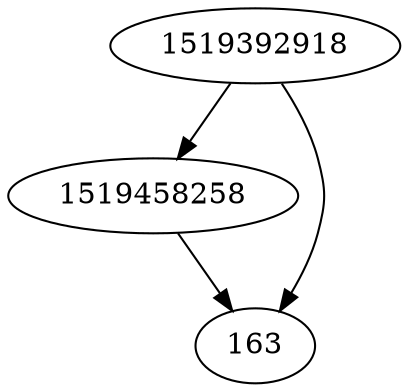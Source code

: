 strict digraph  {
1519458258;
163;
1519392918;
1519458258 -> 163;
1519392918 -> 163;
1519392918 -> 1519458258;
}
